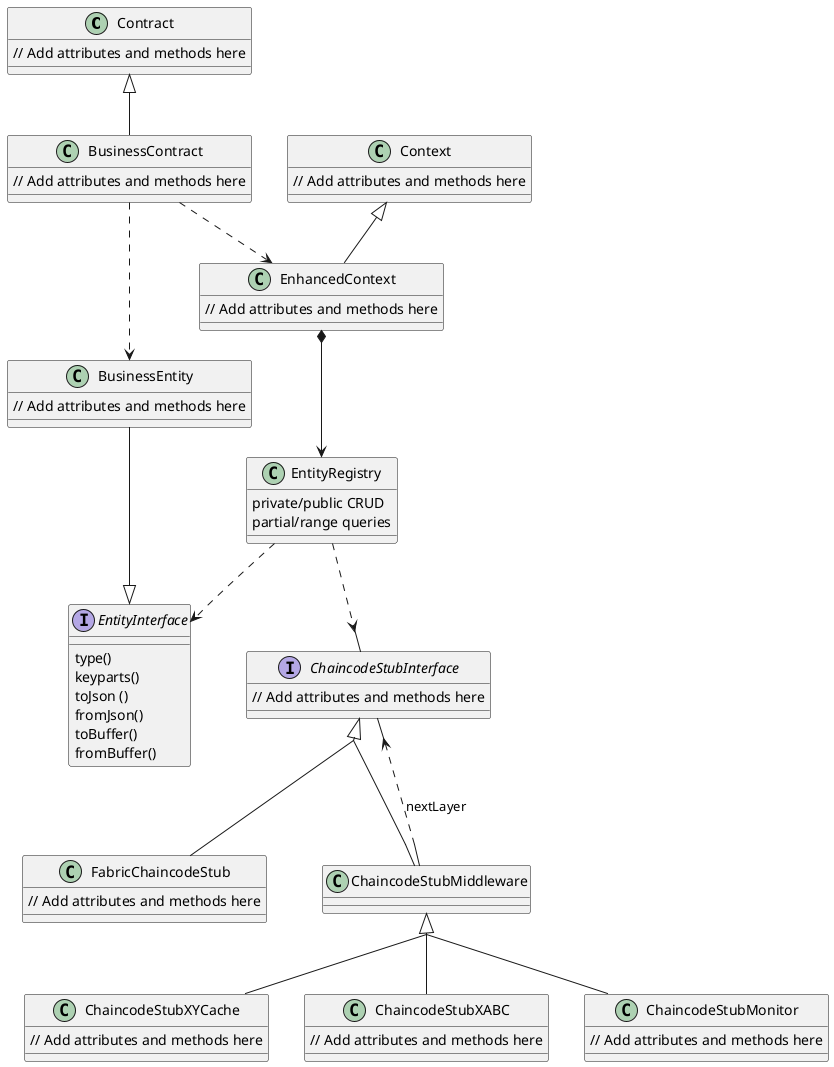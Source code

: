 @startuml "Specificaton"
skinparam groupInheritance 2
Contract <|-- BusinessContract
BusinessContract ..> EnhancedContext
BusinessContract ..> BusinessEntity
EnhancedContext *--> EntityRegistry
BusinessEntity --|> EntityInterface
EntityRegistry ..> EntityInterface
Context <|-- EnhancedContext
EntityRegistry ..> ChaincodeStubInterface

ChaincodeStubInterface <|-- FabricChaincodeStub
ChaincodeStubInterface <|-- ChaincodeStubMiddleware

ChaincodeStubMiddleware ..> ChaincodeStubInterface:  nextLayer

ChaincodeStubMiddleware <|-- ChaincodeStubXYCache
ChaincodeStubMiddleware <|-- ChaincodeStubXABC
ChaincodeStubMiddleware <|-- ChaincodeStubMonitor

class BusinessContract {
  // Add attributes and methods here
}

class EnhancedContext {
  // Add attributes and methods here
}

class EntityRegistry {
  private/public CRUD
  partial/range queries
}

class ChaincodeStubMonitor {
  // Add attributes and methods here
}

class ChaincodeStubXABC {
  // Add attributes and methods here
}

class ChaincodeStubXYCache {
  // Add attributes and methods here
}

class FabricChaincodeStub {
  // Add attributes and methods here
}

class BusinessEntity {
  // Add attributes and methods here
}

class Contract {
  // Add attributes and methods here
}

class Context {
  // Add attributes and methods here
}

interface EntityInterface {
  type()
  keyparts()
  toJson ()
  fromJson()
  toBuffer()
  fromBuffer()

}

interface ChaincodeStubInterface {
  // Add attributes and methods here
}

@enduml